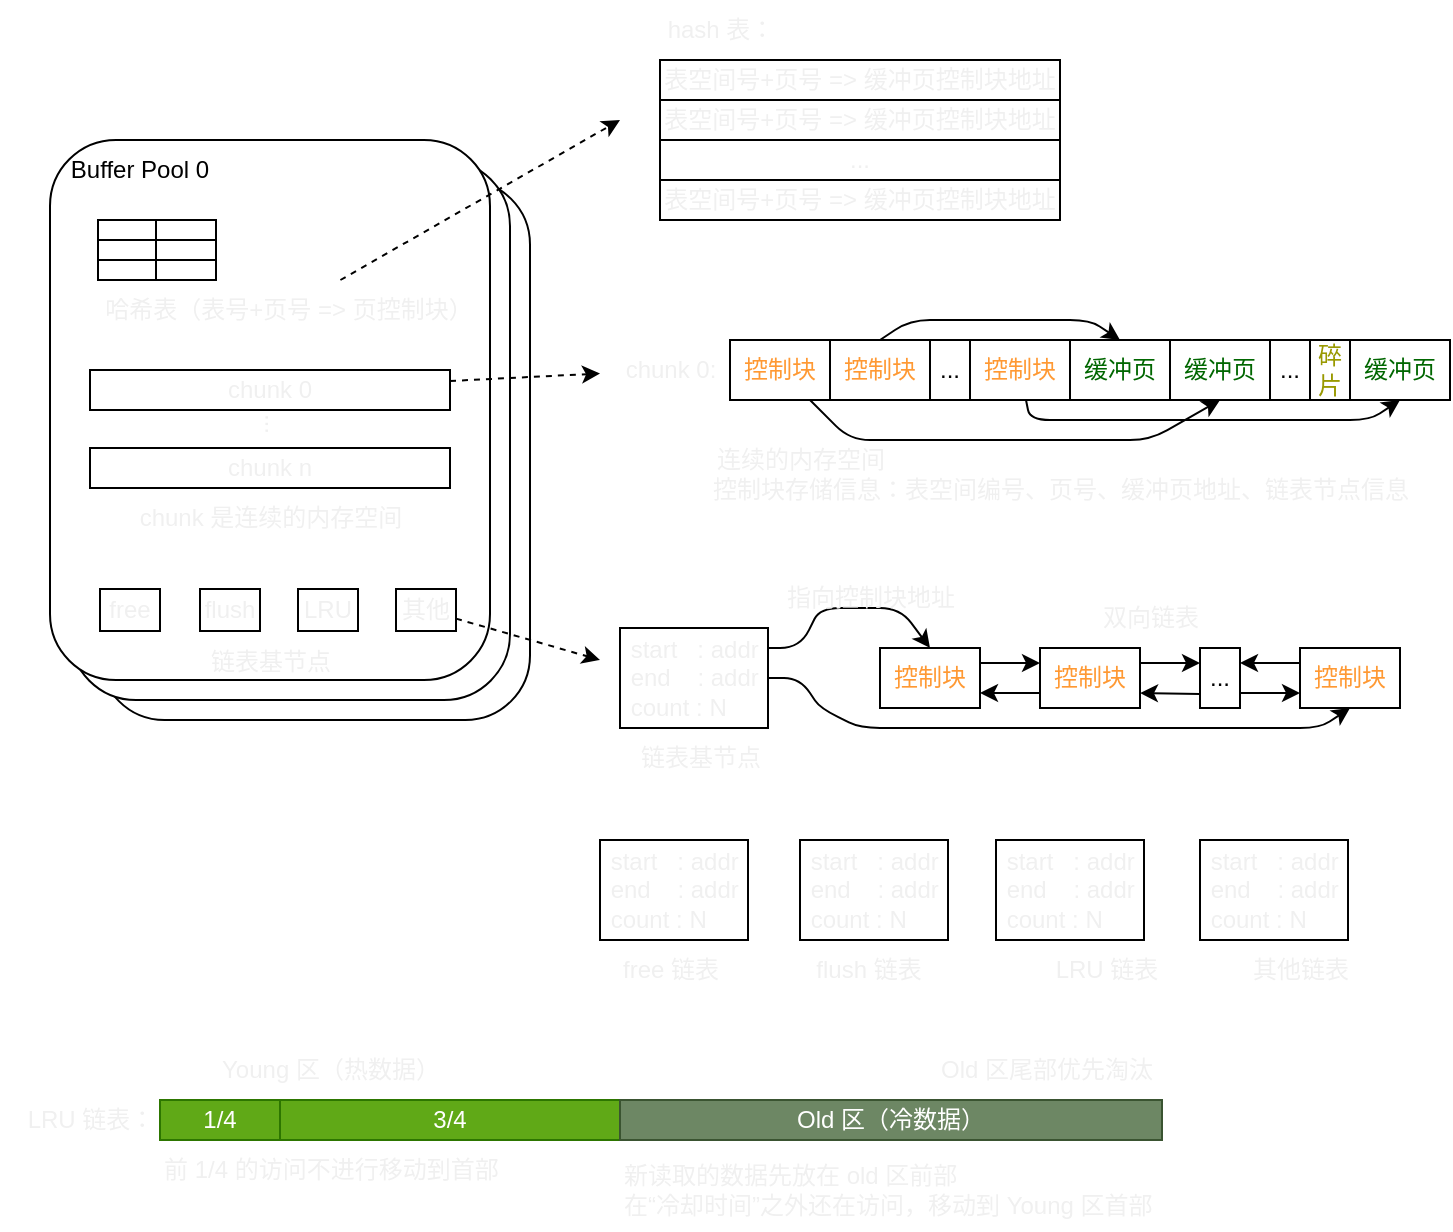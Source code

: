 <mxfile>
    <diagram id="E7J-FA73gHhfA6-gnP1i" name="Page-1">
        <mxGraphModel dx="623" dy="840" grid="1" gridSize="10" guides="1" tooltips="1" connect="1" arrows="1" fold="1" page="1" pageScale="1" pageWidth="850" pageHeight="1100" math="0" shadow="0">
            <root>
                <mxCell id="0"/>
                <mxCell id="1" parent="0"/>
                <mxCell id="47" value="" style="rounded=1;whiteSpace=wrap;html=1;" parent="1" vertex="1">
                    <mxGeometry x="100" y="150" width="215" height="270" as="geometry"/>
                </mxCell>
                <mxCell id="34" value="&amp;nbsp;start&amp;nbsp; &amp;nbsp;: addr&lt;br&gt;&amp;nbsp;end&amp;nbsp; &amp;nbsp; : addr&lt;br&gt;&lt;div style=&quot;&quot;&gt;&lt;span style=&quot;background-color: initial;&quot;&gt;&amp;nbsp;count : N&lt;/span&gt;&lt;/div&gt;" style="rounded=0;whiteSpace=wrap;html=1;fontColor=#F0F0F0;align=left;" parent="1" vertex="1">
                    <mxGeometry x="350" y="480" width="74" height="50" as="geometry"/>
                </mxCell>
                <mxCell id="35" value="&amp;nbsp;start&amp;nbsp; &amp;nbsp;: addr&lt;br&gt;&amp;nbsp;end&amp;nbsp; &amp;nbsp; : addr&lt;br&gt;&lt;div style=&quot;&quot;&gt;&lt;span style=&quot;background-color: initial;&quot;&gt;&amp;nbsp;count : N&lt;/span&gt;&lt;/div&gt;" style="rounded=0;whiteSpace=wrap;html=1;fontColor=#F0F0F0;align=left;" parent="1" vertex="1">
                    <mxGeometry x="450" y="480" width="74" height="50" as="geometry"/>
                </mxCell>
                <mxCell id="36" value="&amp;nbsp;start&amp;nbsp; &amp;nbsp;: addr&lt;br&gt;&amp;nbsp;end&amp;nbsp; &amp;nbsp; : addr&lt;br&gt;&lt;div style=&quot;&quot;&gt;&lt;span style=&quot;background-color: initial;&quot;&gt;&amp;nbsp;count : N&lt;/span&gt;&lt;/div&gt;" style="rounded=0;whiteSpace=wrap;html=1;fontColor=#F0F0F0;align=left;" parent="1" vertex="1">
                    <mxGeometry x="548" y="480" width="74" height="50" as="geometry"/>
                </mxCell>
                <mxCell id="37" value="&amp;nbsp;start&amp;nbsp; &amp;nbsp;: addr&lt;br&gt;&amp;nbsp;end&amp;nbsp; &amp;nbsp; : addr&lt;br&gt;&lt;div style=&quot;&quot;&gt;&lt;span style=&quot;background-color: initial;&quot;&gt;&amp;nbsp;count : N&lt;/span&gt;&lt;/div&gt;" style="rounded=0;whiteSpace=wrap;html=1;fontColor=#F0F0F0;align=left;" parent="1" vertex="1">
                    <mxGeometry x="650" y="480" width="74" height="50" as="geometry"/>
                </mxCell>
                <mxCell id="38" value="free 链表" style="text;html=1;align=center;verticalAlign=middle;resizable=0;points=[];autosize=1;strokeColor=none;fillColor=none;fontColor=#F0F0F0;" parent="1" vertex="1">
                    <mxGeometry x="350" y="530" width="70" height="30" as="geometry"/>
                </mxCell>
                <mxCell id="39" value="flush 链表" style="text;html=1;align=center;verticalAlign=middle;resizable=0;points=[];autosize=1;strokeColor=none;fillColor=none;fontColor=#F0F0F0;" parent="1" vertex="1">
                    <mxGeometry x="444" y="530" width="80" height="30" as="geometry"/>
                </mxCell>
                <mxCell id="40" value="LRU 链表" style="text;html=1;align=center;verticalAlign=middle;resizable=0;points=[];autosize=1;strokeColor=none;fillColor=none;fontColor=#F0F0F0;" parent="1" vertex="1">
                    <mxGeometry x="568" y="530" width="70" height="30" as="geometry"/>
                </mxCell>
                <mxCell id="41" value="其他链表" style="text;html=1;align=center;verticalAlign=middle;resizable=0;points=[];autosize=1;strokeColor=none;fillColor=none;fontColor=#F0F0F0;" parent="1" vertex="1">
                    <mxGeometry x="665" y="530" width="70" height="30" as="geometry"/>
                </mxCell>
                <mxCell id="46" value="" style="rounded=1;whiteSpace=wrap;html=1;" parent="1" vertex="1">
                    <mxGeometry x="85" y="140" width="220" height="270" as="geometry"/>
                </mxCell>
                <mxCell id="2" value="" style="rounded=1;whiteSpace=wrap;html=1;" parent="1" vertex="1">
                    <mxGeometry x="75" y="130" width="220" height="270" as="geometry"/>
                </mxCell>
                <mxCell id="3" value="Buffer Pool 0" style="text;html=1;strokeColor=none;fillColor=none;align=center;verticalAlign=middle;whiteSpace=wrap;rounded=0;" parent="1" vertex="1">
                    <mxGeometry x="75" y="130" width="90" height="30" as="geometry"/>
                </mxCell>
                <mxCell id="76" style="edgeStyle=none;html=1;fontColor=#F0F0F0;dashed=1;" parent="1" source="48" target="33" edge="1">
                    <mxGeometry relative="1" as="geometry"/>
                </mxCell>
                <mxCell id="48" value="chunk 0" style="rounded=0;whiteSpace=wrap;html=1;fontColor=#F0F0F0;" parent="1" vertex="1">
                    <mxGeometry x="95" y="245" width="180" height="20" as="geometry"/>
                </mxCell>
                <mxCell id="50" value="chunk n" style="rounded=0;whiteSpace=wrap;html=1;fontColor=#F0F0F0;" parent="1" vertex="1">
                    <mxGeometry x="95" y="284" width="180" height="20" as="geometry"/>
                </mxCell>
                <mxCell id="51" value="..." style="text;html=1;strokeColor=none;fillColor=none;align=center;verticalAlign=middle;whiteSpace=wrap;rounded=0;fontColor=#F0F0F0;direction=west;flipV=1;flipH=1;horizontal=0;" parent="1" vertex="1">
                    <mxGeometry x="150" y="257" width="60" height="30" as="geometry"/>
                </mxCell>
                <mxCell id="52" value="chunk 是连续的内存空间" style="text;html=1;align=center;verticalAlign=middle;resizable=0;points=[];autosize=1;strokeColor=none;fillColor=none;fontColor=#F0F0F0;" parent="1" vertex="1">
                    <mxGeometry x="110" y="304" width="150" height="30" as="geometry"/>
                </mxCell>
                <mxCell id="58" value="free" style="whiteSpace=wrap;html=1;fontColor=#F0F0F0;" parent="1" vertex="1">
                    <mxGeometry x="100" y="354.5" width="30" height="21" as="geometry"/>
                </mxCell>
                <mxCell id="59" value="flush" style="whiteSpace=wrap;html=1;fontColor=#F0F0F0;" parent="1" vertex="1">
                    <mxGeometry x="150" y="354.5" width="30" height="21" as="geometry"/>
                </mxCell>
                <mxCell id="60" value="LRU" style="whiteSpace=wrap;html=1;fontColor=#F0F0F0;" parent="1" vertex="1">
                    <mxGeometry x="199" y="354.5" width="30" height="21" as="geometry"/>
                </mxCell>
                <mxCell id="61" value="链表基节点" style="text;html=1;align=center;verticalAlign=middle;resizable=0;points=[];autosize=1;strokeColor=none;fillColor=none;fontColor=#F0F0F0;" parent="1" vertex="1">
                    <mxGeometry x="145" y="375.5" width="80" height="30" as="geometry"/>
                </mxCell>
                <mxCell id="70" value="" style="group" parent="1" vertex="1" connectable="0">
                    <mxGeometry x="99" y="170" width="59" height="30" as="geometry"/>
                </mxCell>
                <mxCell id="65" value="" style="group" parent="70" vertex="1" connectable="0">
                    <mxGeometry width="30" height="30" as="geometry"/>
                </mxCell>
                <mxCell id="62" value="" style="rounded=0;whiteSpace=wrap;html=1;fontColor=#F0F0F0;" parent="65" vertex="1">
                    <mxGeometry width="30" height="10" as="geometry"/>
                </mxCell>
                <mxCell id="63" value="" style="rounded=0;whiteSpace=wrap;html=1;fontColor=#F0F0F0;" parent="65" vertex="1">
                    <mxGeometry y="10" width="30" height="10" as="geometry"/>
                </mxCell>
                <mxCell id="64" value="" style="rounded=0;whiteSpace=wrap;html=1;fontColor=#F0F0F0;" parent="65" vertex="1">
                    <mxGeometry y="20" width="30" height="10" as="geometry"/>
                </mxCell>
                <mxCell id="66" value="" style="group" parent="70" vertex="1" connectable="0">
                    <mxGeometry x="29" width="30" height="30" as="geometry"/>
                </mxCell>
                <mxCell id="67" value="" style="rounded=0;whiteSpace=wrap;html=1;fontColor=#F0F0F0;" parent="66" vertex="1">
                    <mxGeometry width="30" height="10" as="geometry"/>
                </mxCell>
                <mxCell id="68" value="" style="rounded=0;whiteSpace=wrap;html=1;fontColor=#F0F0F0;" parent="66" vertex="1">
                    <mxGeometry y="10" width="30" height="10" as="geometry"/>
                </mxCell>
                <mxCell id="69" value="" style="rounded=0;whiteSpace=wrap;html=1;fontColor=#F0F0F0;" parent="66" vertex="1">
                    <mxGeometry y="20" width="30" height="10" as="geometry"/>
                </mxCell>
                <mxCell id="77" style="edgeStyle=none;html=1;dashed=1;fontColor=#F0F0F0;" parent="1" source="71" edge="1">
                    <mxGeometry relative="1" as="geometry">
                        <mxPoint x="360" y="120" as="targetPoint"/>
                    </mxGeometry>
                </mxCell>
                <mxCell id="71" value="哈希表（表号+页号 =&amp;gt; 页控制块）" style="text;html=1;align=center;verticalAlign=middle;resizable=0;points=[];autosize=1;strokeColor=none;fillColor=none;fontColor=#F0F0F0;" parent="1" vertex="1">
                    <mxGeometry x="89" y="200" width="210" height="30" as="geometry"/>
                </mxCell>
                <mxCell id="72" value="" style="group" parent="1" vertex="1" connectable="0">
                    <mxGeometry x="370" y="60" width="210" height="110" as="geometry"/>
                </mxCell>
                <mxCell id="53" value="表空间号+页号 =&amp;gt; 缓冲页控制块地址" style="whiteSpace=wrap;html=1;fontColor=#F0F0F0;" parent="72" vertex="1">
                    <mxGeometry x="10" y="30" width="200" height="20" as="geometry"/>
                </mxCell>
                <mxCell id="54" value="表空间号+页号 =&amp;gt; 缓冲页控制块地址" style="whiteSpace=wrap;html=1;fontColor=#F0F0F0;" parent="72" vertex="1">
                    <mxGeometry x="10" y="50" width="200" height="20" as="geometry"/>
                </mxCell>
                <mxCell id="55" value="表空间号+页号 =&amp;gt; 缓冲页控制块地址" style="whiteSpace=wrap;html=1;fontColor=#F0F0F0;" parent="72" vertex="1">
                    <mxGeometry x="10" y="90" width="200" height="20" as="geometry"/>
                </mxCell>
                <mxCell id="56" value="..." style="whiteSpace=wrap;html=1;fontColor=#F0F0F0;" parent="72" vertex="1">
                    <mxGeometry x="10" y="70" width="200" height="20" as="geometry"/>
                </mxCell>
                <mxCell id="57" value="hash 表：" style="text;html=1;align=center;verticalAlign=middle;resizable=0;points=[];autosize=1;strokeColor=none;fillColor=none;fontColor=#F0F0F0;" parent="72" vertex="1">
                    <mxGeometry width="80" height="30" as="geometry"/>
                </mxCell>
                <mxCell id="73" value="" style="group" parent="1" vertex="1" connectable="0">
                    <mxGeometry x="350" y="220" width="425" height="100" as="geometry"/>
                </mxCell>
                <mxCell id="5" value="控制块" style="rounded=0;whiteSpace=wrap;html=1;fontColor=#FF9933;" parent="73" vertex="1">
                    <mxGeometry x="65" y="10" width="50" height="30" as="geometry"/>
                </mxCell>
                <mxCell id="6" value="控制块" style="rounded=0;whiteSpace=wrap;html=1;fontColor=#FF9933;" parent="73" vertex="1">
                    <mxGeometry x="115" y="10" width="50" height="30" as="geometry"/>
                </mxCell>
                <mxCell id="7" value="控制块" style="rounded=0;whiteSpace=wrap;html=1;fontColor=#FF9933;" parent="73" vertex="1">
                    <mxGeometry x="185" y="10" width="50" height="30" as="geometry"/>
                </mxCell>
                <mxCell id="8" value="..." style="rounded=0;whiteSpace=wrap;html=1;" parent="73" vertex="1">
                    <mxGeometry x="165" y="10" width="20" height="30" as="geometry"/>
                </mxCell>
                <mxCell id="10" value="缓冲页" style="rounded=0;whiteSpace=wrap;html=1;fontColor=#006600;" parent="73" vertex="1">
                    <mxGeometry x="235" y="10" width="50" height="30" as="geometry"/>
                </mxCell>
                <mxCell id="16" style="edgeStyle=none;html=1;entryX=0.5;entryY=0;entryDx=0;entryDy=0;exitX=0.5;exitY=0;exitDx=0;exitDy=0;" parent="73" source="6" target="10" edge="1">
                    <mxGeometry relative="1" as="geometry">
                        <mxPoint x="215" y="-30" as="targetPoint"/>
                        <Array as="points">
                            <mxPoint x="155"/>
                            <mxPoint x="245"/>
                        </Array>
                    </mxGeometry>
                </mxCell>
                <mxCell id="11" value="缓冲页" style="rounded=0;whiteSpace=wrap;html=1;fontColor=#006600;" parent="73" vertex="1">
                    <mxGeometry x="285" y="10" width="50" height="30" as="geometry"/>
                </mxCell>
                <mxCell id="15" style="edgeStyle=none;html=1;entryX=0.5;entryY=1;entryDx=0;entryDy=0;" parent="73" source="5" target="11" edge="1">
                    <mxGeometry relative="1" as="geometry">
                        <mxPoint x="195" y="120" as="targetPoint"/>
                        <Array as="points">
                            <mxPoint x="125" y="60"/>
                            <mxPoint x="275" y="60"/>
                        </Array>
                    </mxGeometry>
                </mxCell>
                <mxCell id="12" value="缓冲页" style="rounded=0;whiteSpace=wrap;html=1;fontColor=#006600;" parent="73" vertex="1">
                    <mxGeometry x="375" y="10" width="50" height="30" as="geometry"/>
                </mxCell>
                <mxCell id="17" style="edgeStyle=none;html=1;entryX=0.5;entryY=1;entryDx=0;entryDy=0;" parent="73" source="7" target="12" edge="1">
                    <mxGeometry relative="1" as="geometry">
                        <mxPoint x="345" y="100" as="targetPoint"/>
                        <Array as="points">
                            <mxPoint x="215" y="50"/>
                            <mxPoint x="385" y="50"/>
                        </Array>
                    </mxGeometry>
                </mxCell>
                <mxCell id="13" value="..." style="rounded=0;whiteSpace=wrap;html=1;" parent="73" vertex="1">
                    <mxGeometry x="335" y="10" width="20" height="30" as="geometry"/>
                </mxCell>
                <mxCell id="14" value="碎片" style="rounded=0;whiteSpace=wrap;html=1;fontColor=#999900;" parent="73" vertex="1">
                    <mxGeometry x="355" y="10" width="20" height="30" as="geometry"/>
                </mxCell>
                <mxCell id="33" value="chunk 0:" style="text;html=1;align=center;verticalAlign=middle;resizable=0;points=[];autosize=1;strokeColor=none;fillColor=none;fontColor=#F0F0F0;" parent="73" vertex="1">
                    <mxGeometry y="10" width="70" height="30" as="geometry"/>
                </mxCell>
                <mxCell id="44" value="连续的内存空间" style="text;html=1;align=center;verticalAlign=middle;resizable=0;points=[];autosize=1;strokeColor=none;fillColor=none;fontColor=#F0F0F0;" parent="73" vertex="1">
                    <mxGeometry x="45" y="55" width="110" height="30" as="geometry"/>
                </mxCell>
                <mxCell id="45" value="控制块存储信息：表空间编号、页号、缓冲页地址、链表节点信息" style="text;html=1;align=center;verticalAlign=middle;resizable=0;points=[];autosize=1;strokeColor=none;fillColor=none;fontColor=#F0F0F0;" parent="73" vertex="1">
                    <mxGeometry x="45" y="70" width="370" height="30" as="geometry"/>
                </mxCell>
                <mxCell id="78" style="edgeStyle=none;html=1;dashed=1;fontColor=#F0F0F0;" parent="1" source="74" edge="1">
                    <mxGeometry relative="1" as="geometry">
                        <mxPoint x="350" y="390" as="targetPoint"/>
                    </mxGeometry>
                </mxCell>
                <mxCell id="74" value="其他" style="whiteSpace=wrap;html=1;fontColor=#F0F0F0;" parent="1" vertex="1">
                    <mxGeometry x="248" y="354.5" width="30" height="21" as="geometry"/>
                </mxCell>
                <mxCell id="75" value="" style="group" parent="1" vertex="1" connectable="0">
                    <mxGeometry x="360" y="344" width="390" height="110" as="geometry"/>
                </mxCell>
                <mxCell id="31" style="edgeStyle=none;html=1;fontColor=#F0F0F0;entryX=0.5;entryY=0;entryDx=0;entryDy=0;" parent="75" target="20" edge="1">
                    <mxGeometry relative="1" as="geometry">
                        <mxPoint x="70" y="40" as="sourcePoint"/>
                        <mxPoint x="130" y="20" as="targetPoint"/>
                        <Array as="points">
                            <mxPoint x="90" y="40"/>
                            <mxPoint x="100" y="20"/>
                            <mxPoint x="140" y="20"/>
                        </Array>
                    </mxGeometry>
                </mxCell>
                <mxCell id="18" value="&amp;nbsp;start&amp;nbsp; &amp;nbsp;: addr&lt;br&gt;&amp;nbsp;end&amp;nbsp; &amp;nbsp; : addr&lt;br&gt;&lt;div style=&quot;&quot;&gt;&lt;span style=&quot;background-color: initial;&quot;&gt;&amp;nbsp;count : N&lt;/span&gt;&lt;/div&gt;" style="rounded=0;whiteSpace=wrap;html=1;fontColor=#F0F0F0;align=left;" parent="75" vertex="1">
                    <mxGeometry y="30" width="74" height="50" as="geometry"/>
                </mxCell>
                <mxCell id="19" value="链表基节点" style="text;html=1;align=center;verticalAlign=middle;resizable=0;points=[];autosize=1;strokeColor=none;fillColor=none;fontColor=#F0F0F0;" parent="75" vertex="1">
                    <mxGeometry y="80" width="80" height="30" as="geometry"/>
                </mxCell>
                <mxCell id="20" value="控制块" style="rounded=0;whiteSpace=wrap;html=1;fontColor=#FF9933;" parent="75" vertex="1">
                    <mxGeometry x="130" y="40" width="50" height="30" as="geometry"/>
                </mxCell>
                <mxCell id="26" style="edgeStyle=none;html=1;entryX=1;entryY=0.75;entryDx=0;entryDy=0;fontColor=#F0F0F0;exitX=0;exitY=0.75;exitDx=0;exitDy=0;" parent="75" source="21" target="20" edge="1">
                    <mxGeometry relative="1" as="geometry"/>
                </mxCell>
                <mxCell id="21" value="控制块" style="rounded=0;whiteSpace=wrap;html=1;fontColor=#FF9933;" parent="75" vertex="1">
                    <mxGeometry x="210" y="40" width="50" height="30" as="geometry"/>
                </mxCell>
                <mxCell id="25" style="edgeStyle=none;html=1;fontColor=#F0F0F0;exitX=1;exitY=0.25;exitDx=0;exitDy=0;entryX=0;entryY=0.25;entryDx=0;entryDy=0;" parent="75" source="20" target="21" edge="1">
                    <mxGeometry relative="1" as="geometry">
                        <mxPoint x="210" y="50" as="targetPoint"/>
                    </mxGeometry>
                </mxCell>
                <mxCell id="22" value="控制块" style="rounded=0;whiteSpace=wrap;html=1;fontColor=#FF9933;" parent="75" vertex="1">
                    <mxGeometry x="340" y="40" width="50" height="30" as="geometry"/>
                </mxCell>
                <mxCell id="32" style="edgeStyle=none;html=1;fontColor=#F0F0F0;entryX=0.5;entryY=1;entryDx=0;entryDy=0;" parent="75" source="18" target="22" edge="1">
                    <mxGeometry relative="1" as="geometry">
                        <mxPoint x="310" y="140" as="targetPoint"/>
                        <Array as="points">
                            <mxPoint x="90" y="55"/>
                            <mxPoint x="100" y="70"/>
                            <mxPoint x="120" y="80"/>
                            <mxPoint x="350" y="80"/>
                        </Array>
                    </mxGeometry>
                </mxCell>
                <mxCell id="28" style="edgeStyle=none;html=1;entryX=1;entryY=0.75;entryDx=0;entryDy=0;fontColor=#F0F0F0;" parent="75" target="21" edge="1">
                    <mxGeometry relative="1" as="geometry">
                        <mxPoint x="290" y="63" as="sourcePoint"/>
                    </mxGeometry>
                </mxCell>
                <mxCell id="30" style="edgeStyle=none;html=1;entryX=0;entryY=0.75;entryDx=0;entryDy=0;fontColor=#F0F0F0;exitX=1;exitY=0.75;exitDx=0;exitDy=0;" parent="75" source="23" target="22" edge="1">
                    <mxGeometry relative="1" as="geometry"/>
                </mxCell>
                <mxCell id="23" value="..." style="rounded=0;whiteSpace=wrap;html=1;" parent="75" vertex="1">
                    <mxGeometry x="290" y="40" width="20" height="30" as="geometry"/>
                </mxCell>
                <mxCell id="27" style="edgeStyle=none;html=1;entryX=0;entryY=0.25;entryDx=0;entryDy=0;fontColor=#F0F0F0;exitX=1;exitY=0.25;exitDx=0;exitDy=0;" parent="75" source="21" target="23" edge="1">
                    <mxGeometry relative="1" as="geometry"/>
                </mxCell>
                <mxCell id="29" style="edgeStyle=none;html=1;entryX=1;entryY=0.25;entryDx=0;entryDy=0;fontColor=#F0F0F0;exitX=0;exitY=0.25;exitDx=0;exitDy=0;" parent="75" source="22" target="23" edge="1">
                    <mxGeometry relative="1" as="geometry"/>
                </mxCell>
                <mxCell id="42" value="指向控制块地址" style="text;html=1;align=center;verticalAlign=middle;resizable=0;points=[];autosize=1;strokeColor=none;fillColor=none;fontColor=#F0F0F0;" parent="75" vertex="1">
                    <mxGeometry x="70" width="110" height="30" as="geometry"/>
                </mxCell>
                <mxCell id="43" value="双向链表" style="text;html=1;align=center;verticalAlign=middle;resizable=0;points=[];autosize=1;strokeColor=none;fillColor=none;fontColor=#F0F0F0;" parent="75" vertex="1">
                    <mxGeometry x="230" y="10" width="70" height="30" as="geometry"/>
                </mxCell>
                <mxCell id="79" value="3/4" style="rounded=0;whiteSpace=wrap;html=1;fillColor=#60a917;strokeColor=#2D7600;fontColor=#ffffff;" parent="1" vertex="1">
                    <mxGeometry x="190" y="610" width="170" height="20" as="geometry"/>
                </mxCell>
                <mxCell id="80" value="Old 区（冷数据）" style="rounded=0;whiteSpace=wrap;html=1;fillColor=#6d8764;strokeColor=#3A5431;fontColor=#ffffff;" parent="1" vertex="1">
                    <mxGeometry x="360" y="610" width="271" height="20" as="geometry"/>
                </mxCell>
                <mxCell id="81" value="1/4" style="rounded=0;whiteSpace=wrap;html=1;fontColor=#ffffff;fillColor=#60a917;strokeColor=#2D7600;" parent="1" vertex="1">
                    <mxGeometry x="130" y="610" width="60" height="20" as="geometry"/>
                </mxCell>
                <mxCell id="82" value="Young 区（热数据）" style="text;html=1;align=center;verticalAlign=middle;resizable=0;points=[];autosize=1;strokeColor=none;fillColor=none;fontColor=#F0F0F0;" parent="1" vertex="1">
                    <mxGeometry x="150" y="580" width="130" height="30" as="geometry"/>
                </mxCell>
                <mxCell id="83" value="LRU 链表：" style="text;html=1;align=center;verticalAlign=middle;resizable=0;points=[];autosize=1;strokeColor=none;fillColor=none;fontColor=#F0F0F0;" parent="1" vertex="1">
                    <mxGeometry x="50" y="605" width="90" height="30" as="geometry"/>
                </mxCell>
                <mxCell id="84" value="新读取的数据先放在 old 区前部&lt;br&gt;在“冷却时间”之外还在访问，移动到 Young 区首部" style="text;html=1;align=left;verticalAlign=middle;resizable=0;points=[];autosize=1;strokeColor=none;fillColor=none;fontColor=#F0F0F0;" parent="1" vertex="1">
                    <mxGeometry x="360" y="635" width="290" height="40" as="geometry"/>
                </mxCell>
                <mxCell id="85" value="前 1/4 的访问不进行移动到首部" style="text;html=1;align=left;verticalAlign=middle;resizable=0;points=[];autosize=1;strokeColor=none;fillColor=none;fontColor=#F0F0F0;" parent="1" vertex="1">
                    <mxGeometry x="130" y="630" width="190" height="30" as="geometry"/>
                </mxCell>
                <mxCell id="86" value="Old 区尾部优先淘汰" style="text;html=1;align=center;verticalAlign=middle;resizable=0;points=[];autosize=1;strokeColor=none;fillColor=none;fontColor=#F0F0F0;" parent="1" vertex="1">
                    <mxGeometry x="508" y="580" width="130" height="30" as="geometry"/>
                </mxCell>
            </root>
        </mxGraphModel>
    </diagram>
</mxfile>
